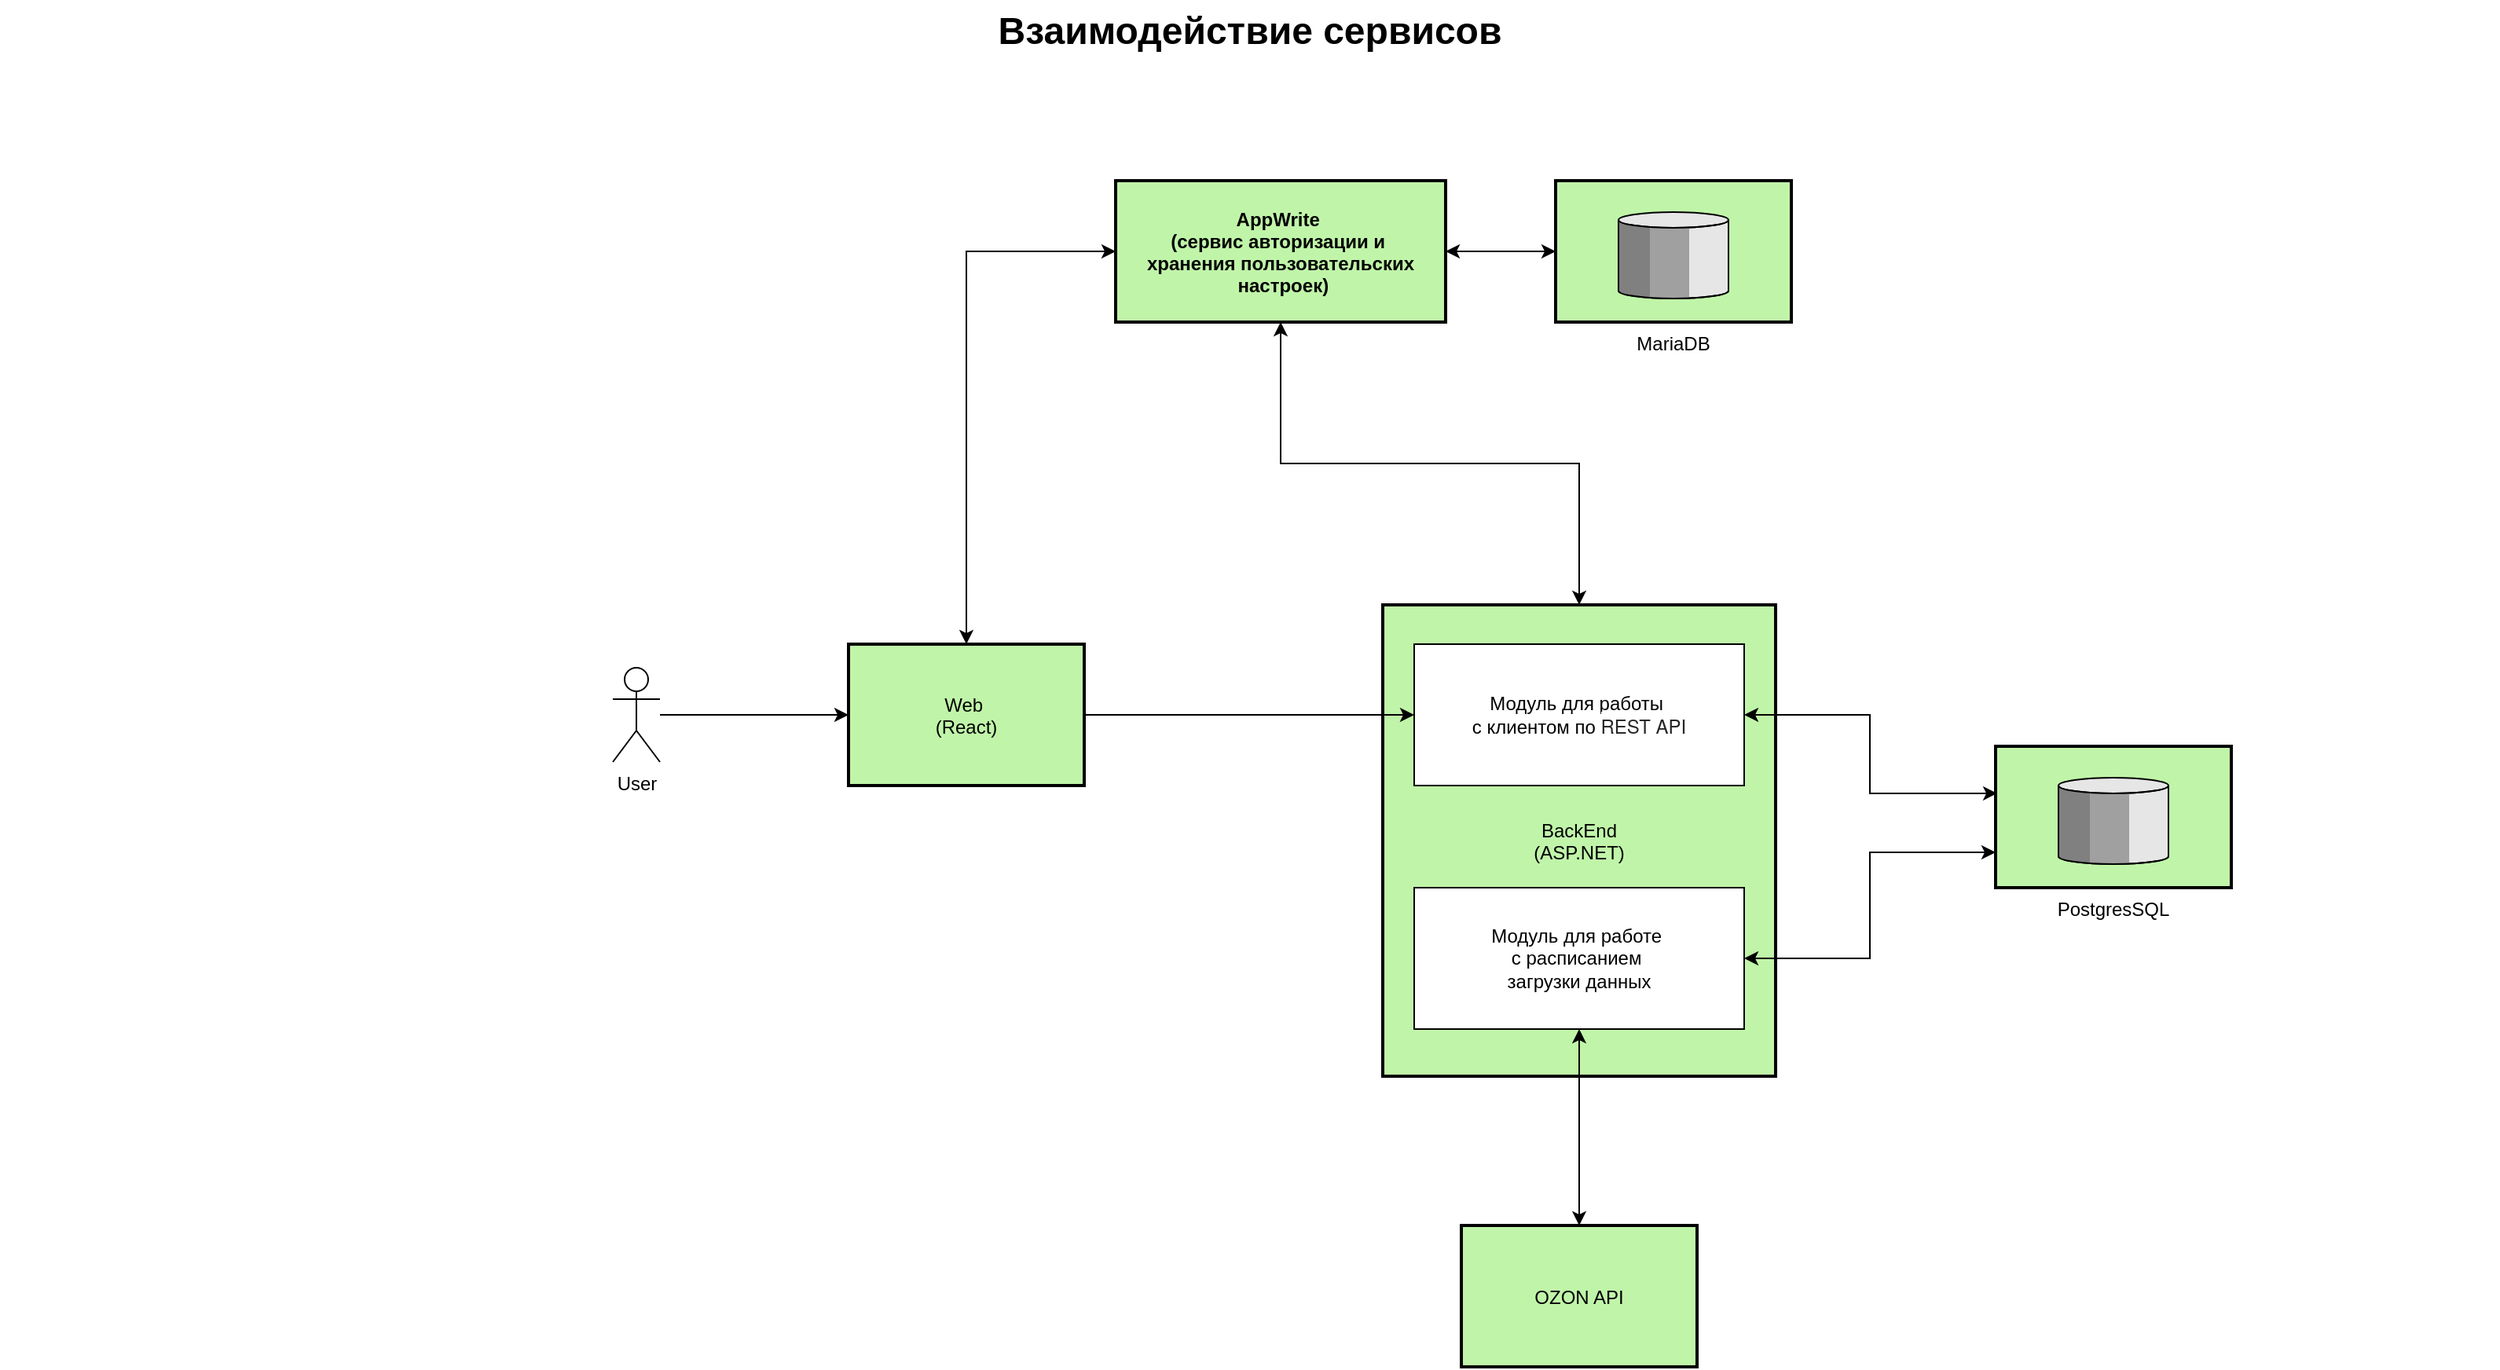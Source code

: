 <mxfile version="26.0.3">
  <diagram name="Page-1" id="74b105a0-9070-1c63-61bc-23e55f88626e">
    <mxGraphModel dx="2954" dy="1132" grid="1" gridSize="10" guides="1" tooltips="1" connect="1" arrows="1" fold="1" page="1" pageScale="1.5" pageWidth="1169" pageHeight="826" background="none" math="0" shadow="0">
      <root>
        <mxCell id="0" style=";html=1;" />
        <mxCell id="1" style=";html=1;" parent="0" />
        <mxCell id="rK52frsf_3DjPm_S685B-9" style="edgeStyle=orthogonalEdgeStyle;rounded=0;orthogonalLoop=1;jettySize=auto;html=1;exitX=0.5;exitY=0;exitDx=0;exitDy=0;entryX=0;entryY=0.5;entryDx=0;entryDy=0;startArrow=classic;startFill=1;" parent="1" source="10b056a9c633e61c-4" target="rK52frsf_3DjPm_S685B-7" edge="1">
          <mxGeometry relative="1" as="geometry" />
        </mxCell>
        <mxCell id="10b056a9c633e61c-4" value="Web &#xa;(React)" style="strokeWidth=2;dashed=0;align=center;fontSize=12;shape=rect;verticalLabelPosition=middle;verticalAlign=middle;fillColor=#c0f5a9;labelPosition=center;" parent="1" vertex="1">
          <mxGeometry x="630" y="450" width="150" height="90" as="geometry" />
        </mxCell>
        <mxCell id="10b056a9c633e61c-15" value="PostgresSQL" style="strokeWidth=2;dashed=0;align=center;fontSize=12;verticalLabelPosition=bottom;verticalAlign=top;shape=mxgraph.eip.message_store;fillColor=#c0f5a9" parent="1" vertex="1">
          <mxGeometry x="1360" y="515" width="150" height="90" as="geometry" />
        </mxCell>
        <mxCell id="10b056a9c633e61c-30" value="Взаимодействие сервисов" style="text;strokeColor=none;fillColor=none;html=1;fontSize=24;fontStyle=1;verticalAlign=middle;align=center;" parent="1" vertex="1">
          <mxGeometry x="90" y="40" width="1590" height="40" as="geometry" />
        </mxCell>
        <mxCell id="rK52frsf_3DjPm_S685B-2" value="BackEnd&#xa;(ASP.NET)" style="strokeWidth=2;dashed=0;align=center;fontSize=12;shape=rect;verticalLabelPosition=middle;verticalAlign=middle;fillColor=#c0f5a9;labelPosition=center;" parent="1" vertex="1">
          <mxGeometry x="970" y="425" width="250" height="300" as="geometry" />
        </mxCell>
        <mxCell id="rK52frsf_3DjPm_S685B-15" style="edgeStyle=orthogonalEdgeStyle;rounded=0;orthogonalLoop=1;jettySize=auto;html=1;exitX=0.5;exitY=1;exitDx=0;exitDy=0;entryX=0.5;entryY=0;entryDx=0;entryDy=0;startArrow=classic;startFill=1;" parent="1" source="rK52frsf_3DjPm_S685B-3" target="rK52frsf_3DjPm_S685B-14" edge="1">
          <mxGeometry relative="1" as="geometry" />
        </mxCell>
        <mxCell id="rK52frsf_3DjPm_S685B-3" value="Модуль для работе&amp;nbsp;&lt;div&gt;с расписанием&amp;nbsp;&lt;/div&gt;&lt;div&gt;загрузки данных&lt;/div&gt;" style="rounded=0;whiteSpace=wrap;html=1;" parent="1" vertex="1">
          <mxGeometry x="990" y="605" width="210" height="90" as="geometry" />
        </mxCell>
        <mxCell id="rK52frsf_3DjPm_S685B-4" value="Модуль для работы&amp;nbsp;&lt;div&gt;с клиентом по&amp;nbsp;&lt;span style=&quot;background-color: rgb(255, 255, 255); color: rgba(0, 0, 0, 0.85); font-family: &amp;quot;YS Text&amp;quot;, &amp;quot;Helvetica Neue&amp;quot;, Arial, Helvetica, sans-serif; font-size: var(--g-text-display-2-font-size); font-weight: var(--g-text-accent-font-weight); text-align: start;&quot;&gt;REST API&lt;/span&gt;&lt;/div&gt;" style="rounded=0;whiteSpace=wrap;html=1;" parent="1" vertex="1">
          <mxGeometry x="990" y="450" width="210" height="90" as="geometry" />
        </mxCell>
        <mxCell id="rK52frsf_3DjPm_S685B-5" style="edgeStyle=orthogonalEdgeStyle;rounded=0;orthogonalLoop=1;jettySize=auto;html=1;exitX=1;exitY=0.5;exitDx=0;exitDy=0;entryX=0;entryY=0.75;entryDx=0;entryDy=0;entryPerimeter=0;startArrow=classic;startFill=1;" parent="1" source="rK52frsf_3DjPm_S685B-3" target="10b056a9c633e61c-15" edge="1">
          <mxGeometry relative="1" as="geometry" />
        </mxCell>
        <mxCell id="rK52frsf_3DjPm_S685B-12" style="edgeStyle=orthogonalEdgeStyle;rounded=0;orthogonalLoop=1;jettySize=auto;html=1;exitX=0.5;exitY=1;exitDx=0;exitDy=0;entryX=0.5;entryY=0;entryDx=0;entryDy=0;startArrow=classic;startFill=1;" parent="1" source="rK52frsf_3DjPm_S685B-7" target="rK52frsf_3DjPm_S685B-2" edge="1">
          <mxGeometry relative="1" as="geometry" />
        </mxCell>
        <mxCell id="rK52frsf_3DjPm_S685B-17" style="edgeStyle=orthogonalEdgeStyle;rounded=0;orthogonalLoop=1;jettySize=auto;html=1;startArrow=classic;startFill=1;" parent="1" source="rK52frsf_3DjPm_S685B-7" target="rK52frsf_3DjPm_S685B-16" edge="1">
          <mxGeometry relative="1" as="geometry" />
        </mxCell>
        <mxCell id="rK52frsf_3DjPm_S685B-7" value="AppWrite &#xa;(сервис авторизации и &#xa;хранения пользовательских&#xa; настроек)" style="strokeWidth=2;dashed=0;align=center;fontSize=12;shape=rect;verticalLabelPosition=middle;verticalAlign=middle;fillColor=#c0f5a9;labelPosition=center;fontStyle=1" parent="1" vertex="1">
          <mxGeometry x="800" y="155" width="210" height="90" as="geometry" />
        </mxCell>
        <mxCell id="rK52frsf_3DjPm_S685B-14" value="OZON API" style="strokeWidth=2;dashed=0;align=center;fontSize=12;shape=rect;verticalLabelPosition=middle;verticalAlign=middle;fillColor=#c0f5a9;labelPosition=center;" parent="1" vertex="1">
          <mxGeometry x="1020" y="820" width="150" height="90" as="geometry" />
        </mxCell>
        <mxCell id="rK52frsf_3DjPm_S685B-16" value="MariaDB" style="strokeWidth=2;dashed=0;align=center;fontSize=12;verticalLabelPosition=bottom;verticalAlign=top;shape=mxgraph.eip.message_store;fillColor=#c0f5a9" parent="1" vertex="1">
          <mxGeometry x="1080" y="155" width="150" height="90" as="geometry" />
        </mxCell>
        <mxCell id="rK52frsf_3DjPm_S685B-18" style="edgeStyle=orthogonalEdgeStyle;rounded=0;orthogonalLoop=1;jettySize=auto;html=1;exitX=1;exitY=0.5;exitDx=0;exitDy=0;entryX=0.007;entryY=0.333;entryDx=0;entryDy=0;entryPerimeter=0;startArrow=classic;startFill=1;" parent="1" source="rK52frsf_3DjPm_S685B-4" target="10b056a9c633e61c-15" edge="1">
          <mxGeometry relative="1" as="geometry" />
        </mxCell>
        <mxCell id="rK52frsf_3DjPm_S685B-13" style="edgeStyle=orthogonalEdgeStyle;rounded=0;orthogonalLoop=1;jettySize=auto;html=1;exitX=1;exitY=0.5;exitDx=0;exitDy=0;shadow=0;" parent="1" source="10b056a9c633e61c-4" target="rK52frsf_3DjPm_S685B-4" edge="1">
          <mxGeometry relative="1" as="geometry" />
        </mxCell>
        <mxCell id="QXMttP54Gm_CBYPSjJl8-2" style="edgeStyle=orthogonalEdgeStyle;rounded=0;orthogonalLoop=1;jettySize=auto;html=1;" edge="1" parent="1" source="QXMttP54Gm_CBYPSjJl8-1" target="10b056a9c633e61c-4">
          <mxGeometry relative="1" as="geometry" />
        </mxCell>
        <mxCell id="QXMttP54Gm_CBYPSjJl8-1" value="User" style="shape=umlActor;verticalLabelPosition=bottom;verticalAlign=top;html=1;outlineConnect=0;" vertex="1" parent="1">
          <mxGeometry x="480" y="465" width="30" height="60" as="geometry" />
        </mxCell>
      </root>
    </mxGraphModel>
  </diagram>
</mxfile>
